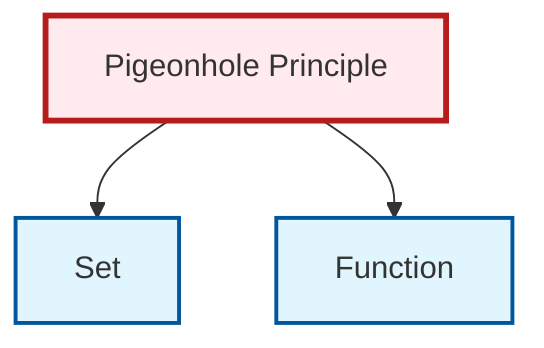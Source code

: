 graph TD
    classDef definition fill:#e1f5fe,stroke:#01579b,stroke-width:2px
    classDef theorem fill:#f3e5f5,stroke:#4a148c,stroke-width:2px
    classDef axiom fill:#fff3e0,stroke:#e65100,stroke-width:2px
    classDef example fill:#e8f5e9,stroke:#1b5e20,stroke-width:2px
    classDef current fill:#ffebee,stroke:#b71c1c,stroke-width:3px
    def-set["Set"]:::definition
    thm-pigeonhole-principle["Pigeonhole Principle"]:::theorem
    def-function["Function"]:::definition
    thm-pigeonhole-principle --> def-set
    thm-pigeonhole-principle --> def-function
    class thm-pigeonhole-principle current